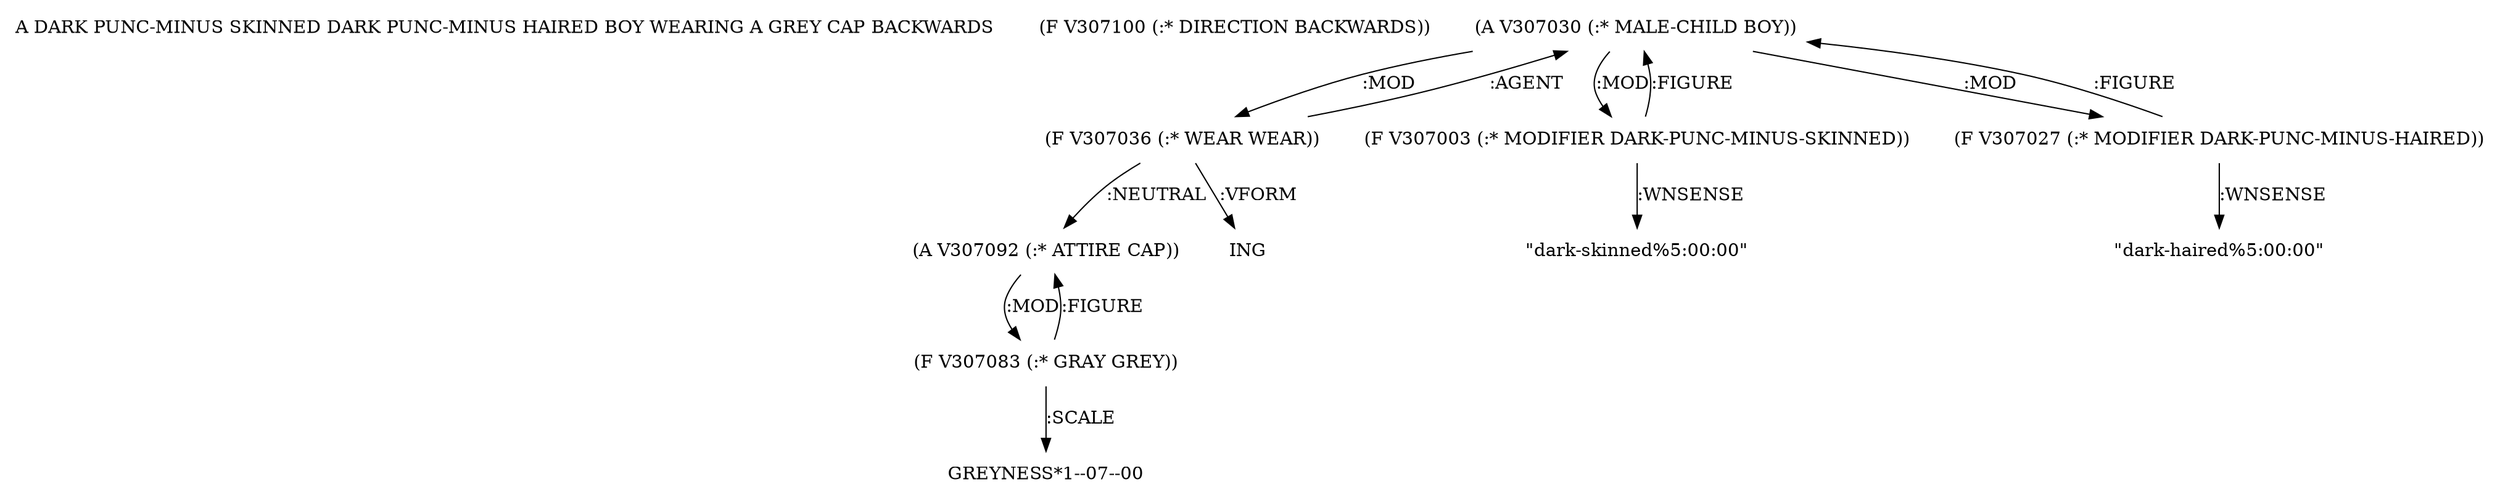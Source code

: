 digraph Terms {
  node [shape=none]
  "A DARK PUNC-MINUS SKINNED DARK PUNC-MINUS HAIRED BOY WEARING A GREY CAP BACKWARDS"
  "V307100" [label="(F V307100 (:* DIRECTION BACKWARDS))"]
  "V307030" [label="(A V307030 (:* MALE-CHILD BOY))"]
  "V307030" -> "V307036" [label=":MOD"]
  "V307030" -> "V307003" [label=":MOD"]
  "V307030" -> "V307027" [label=":MOD"]
  "V307003" [label="(F V307003 (:* MODIFIER DARK-PUNC-MINUS-SKINNED))"]
  "V307003" -> "V307030" [label=":FIGURE"]
  "V307003" -> "NT317385" [label=":WNSENSE"]
  "NT317385" [label="\"dark-skinned%5:00:00\""]
  "V307027" [label="(F V307027 (:* MODIFIER DARK-PUNC-MINUS-HAIRED))"]
  "V307027" -> "V307030" [label=":FIGURE"]
  "V307027" -> "NT317386" [label=":WNSENSE"]
  "NT317386" [label="\"dark-haired%5:00:00\""]
  "V307036" [label="(F V307036 (:* WEAR WEAR))"]
  "V307036" -> "V307030" [label=":AGENT"]
  "V307036" -> "V307092" [label=":NEUTRAL"]
  "V307036" -> "NT317387" [label=":VFORM"]
  "NT317387" [label="ING"]
  "V307092" [label="(A V307092 (:* ATTIRE CAP))"]
  "V307092" -> "V307083" [label=":MOD"]
  "V307083" [label="(F V307083 (:* GRAY GREY))"]
  "V307083" -> "V307092" [label=":FIGURE"]
  "V307083" -> "NT317388" [label=":SCALE"]
  "NT317388" [label="GREYNESS*1--07--00"]
}
